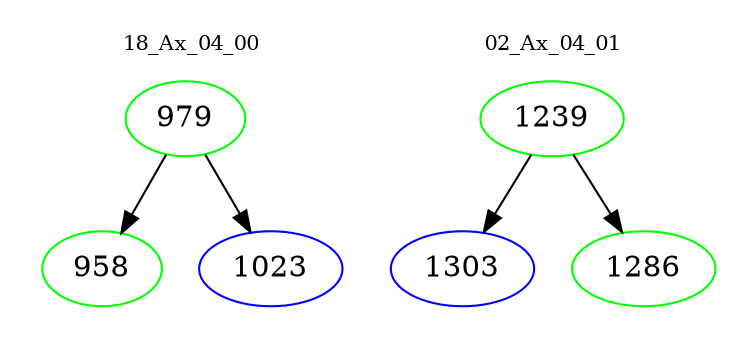 digraph{
subgraph cluster_0 {
color = white
label = "18_Ax_04_00";
fontsize=10;
T0_979 [label="979", color="green"]
T0_979 -> T0_958 [color="black"]
T0_958 [label="958", color="green"]
T0_979 -> T0_1023 [color="black"]
T0_1023 [label="1023", color="blue"]
}
subgraph cluster_1 {
color = white
label = "02_Ax_04_01";
fontsize=10;
T1_1239 [label="1239", color="green"]
T1_1239 -> T1_1303 [color="black"]
T1_1303 [label="1303", color="blue"]
T1_1239 -> T1_1286 [color="black"]
T1_1286 [label="1286", color="green"]
}
}
